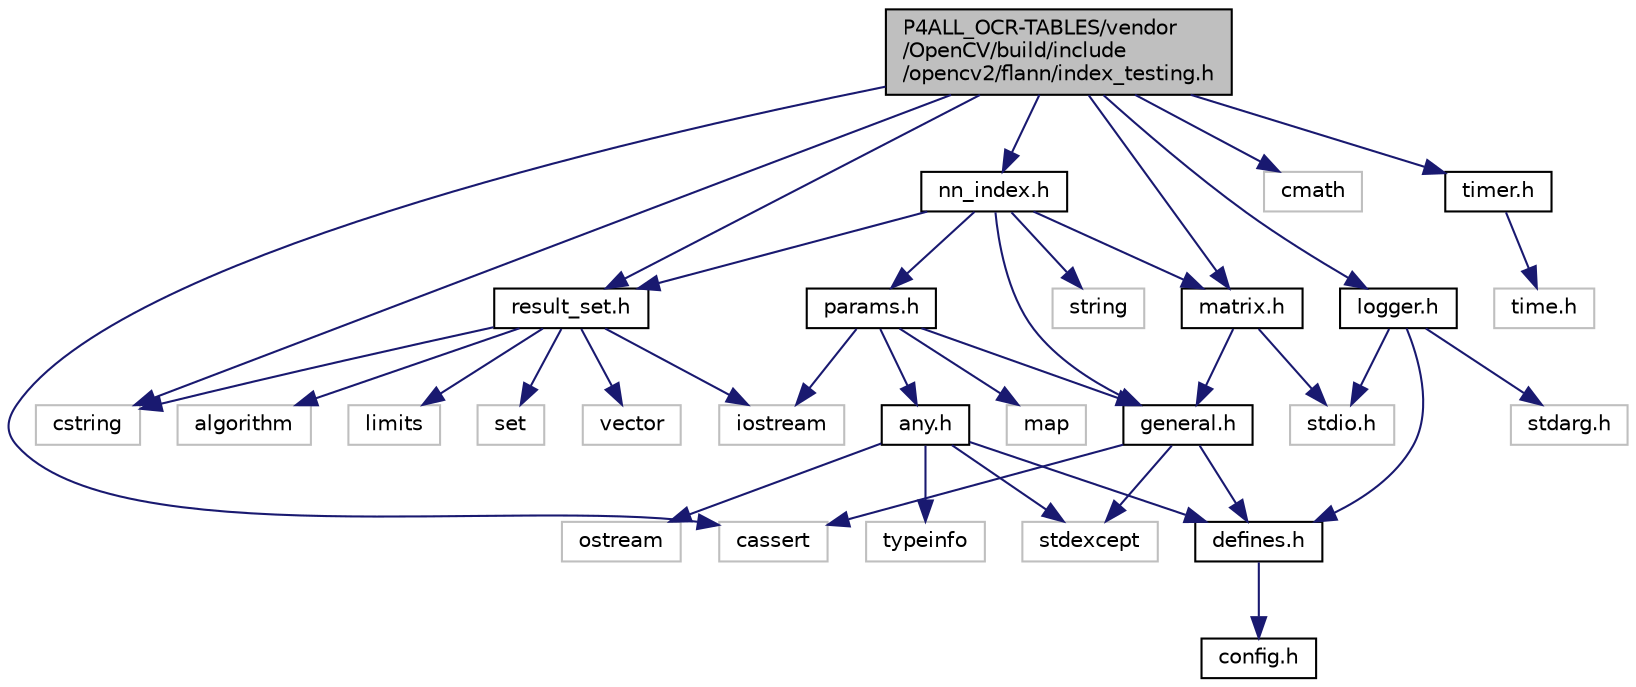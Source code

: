 digraph "P4ALL_OCR-TABLES/vendor/OpenCV/build/include/opencv2/flann/index_testing.h"
{
 // LATEX_PDF_SIZE
  edge [fontname="Helvetica",fontsize="10",labelfontname="Helvetica",labelfontsize="10"];
  node [fontname="Helvetica",fontsize="10",shape=record];
  Node1 [label="P4ALL_OCR-TABLES/vendor\l/OpenCV/build/include\l/opencv2/flann/index_testing.h",height=0.2,width=0.4,color="black", fillcolor="grey75", style="filled", fontcolor="black",tooltip=" "];
  Node1 -> Node2 [color="midnightblue",fontsize="10",style="solid",fontname="Helvetica"];
  Node2 [label="cstring",height=0.2,width=0.4,color="grey75", fillcolor="white", style="filled",tooltip=" "];
  Node1 -> Node3 [color="midnightblue",fontsize="10",style="solid",fontname="Helvetica"];
  Node3 [label="cassert",height=0.2,width=0.4,color="grey75", fillcolor="white", style="filled",tooltip=" "];
  Node1 -> Node4 [color="midnightblue",fontsize="10",style="solid",fontname="Helvetica"];
  Node4 [label="cmath",height=0.2,width=0.4,color="grey75", fillcolor="white", style="filled",tooltip=" "];
  Node1 -> Node5 [color="midnightblue",fontsize="10",style="solid",fontname="Helvetica"];
  Node5 [label="matrix.h",height=0.2,width=0.4,color="black", fillcolor="white", style="filled",URL="$matrix_8h.html",tooltip=" "];
  Node5 -> Node6 [color="midnightblue",fontsize="10",style="solid",fontname="Helvetica"];
  Node6 [label="stdio.h",height=0.2,width=0.4,color="grey75", fillcolor="white", style="filled",tooltip=" "];
  Node5 -> Node7 [color="midnightblue",fontsize="10",style="solid",fontname="Helvetica"];
  Node7 [label="general.h",height=0.2,width=0.4,color="black", fillcolor="white", style="filled",URL="$general_8h.html",tooltip=" "];
  Node7 -> Node8 [color="midnightblue",fontsize="10",style="solid",fontname="Helvetica"];
  Node8 [label="defines.h",height=0.2,width=0.4,color="black", fillcolor="white", style="filled",URL="$defines_8h.html",tooltip=" "];
  Node8 -> Node9 [color="midnightblue",fontsize="10",style="solid",fontname="Helvetica"];
  Node9 [label="config.h",height=0.2,width=0.4,color="black", fillcolor="white", style="filled",URL="$_open_c_v_2build_2include_2opencv2_2flann_2config_8h.html",tooltip=" "];
  Node7 -> Node10 [color="midnightblue",fontsize="10",style="solid",fontname="Helvetica"];
  Node10 [label="stdexcept",height=0.2,width=0.4,color="grey75", fillcolor="white", style="filled",tooltip=" "];
  Node7 -> Node3 [color="midnightblue",fontsize="10",style="solid",fontname="Helvetica"];
  Node1 -> Node11 [color="midnightblue",fontsize="10",style="solid",fontname="Helvetica"];
  Node11 [label="nn_index.h",height=0.2,width=0.4,color="black", fillcolor="white", style="filled",URL="$nn__index_8h.html",tooltip=" "];
  Node11 -> Node12 [color="midnightblue",fontsize="10",style="solid",fontname="Helvetica"];
  Node12 [label="string",height=0.2,width=0.4,color="grey75", fillcolor="white", style="filled",tooltip=" "];
  Node11 -> Node7 [color="midnightblue",fontsize="10",style="solid",fontname="Helvetica"];
  Node11 -> Node5 [color="midnightblue",fontsize="10",style="solid",fontname="Helvetica"];
  Node11 -> Node13 [color="midnightblue",fontsize="10",style="solid",fontname="Helvetica"];
  Node13 [label="result_set.h",height=0.2,width=0.4,color="black", fillcolor="white", style="filled",URL="$result__set_8h.html",tooltip=" "];
  Node13 -> Node14 [color="midnightblue",fontsize="10",style="solid",fontname="Helvetica"];
  Node14 [label="algorithm",height=0.2,width=0.4,color="grey75", fillcolor="white", style="filled",tooltip=" "];
  Node13 -> Node2 [color="midnightblue",fontsize="10",style="solid",fontname="Helvetica"];
  Node13 -> Node15 [color="midnightblue",fontsize="10",style="solid",fontname="Helvetica"];
  Node15 [label="iostream",height=0.2,width=0.4,color="grey75", fillcolor="white", style="filled",tooltip=" "];
  Node13 -> Node16 [color="midnightblue",fontsize="10",style="solid",fontname="Helvetica"];
  Node16 [label="limits",height=0.2,width=0.4,color="grey75", fillcolor="white", style="filled",tooltip=" "];
  Node13 -> Node17 [color="midnightblue",fontsize="10",style="solid",fontname="Helvetica"];
  Node17 [label="set",height=0.2,width=0.4,color="grey75", fillcolor="white", style="filled",tooltip=" "];
  Node13 -> Node18 [color="midnightblue",fontsize="10",style="solid",fontname="Helvetica"];
  Node18 [label="vector",height=0.2,width=0.4,color="grey75", fillcolor="white", style="filled",tooltip=" "];
  Node11 -> Node19 [color="midnightblue",fontsize="10",style="solid",fontname="Helvetica"];
  Node19 [label="params.h",height=0.2,width=0.4,color="black", fillcolor="white", style="filled",URL="$params_8h.html",tooltip=" "];
  Node19 -> Node20 [color="midnightblue",fontsize="10",style="solid",fontname="Helvetica"];
  Node20 [label="any.h",height=0.2,width=0.4,color="black", fillcolor="white", style="filled",URL="$any_8h.html",tooltip=" "];
  Node20 -> Node8 [color="midnightblue",fontsize="10",style="solid",fontname="Helvetica"];
  Node20 -> Node10 [color="midnightblue",fontsize="10",style="solid",fontname="Helvetica"];
  Node20 -> Node21 [color="midnightblue",fontsize="10",style="solid",fontname="Helvetica"];
  Node21 [label="ostream",height=0.2,width=0.4,color="grey75", fillcolor="white", style="filled",tooltip=" "];
  Node20 -> Node22 [color="midnightblue",fontsize="10",style="solid",fontname="Helvetica"];
  Node22 [label="typeinfo",height=0.2,width=0.4,color="grey75", fillcolor="white", style="filled",tooltip=" "];
  Node19 -> Node7 [color="midnightblue",fontsize="10",style="solid",fontname="Helvetica"];
  Node19 -> Node15 [color="midnightblue",fontsize="10",style="solid",fontname="Helvetica"];
  Node19 -> Node23 [color="midnightblue",fontsize="10",style="solid",fontname="Helvetica"];
  Node23 [label="map",height=0.2,width=0.4,color="grey75", fillcolor="white", style="filled",tooltip=" "];
  Node1 -> Node13 [color="midnightblue",fontsize="10",style="solid",fontname="Helvetica"];
  Node1 -> Node24 [color="midnightblue",fontsize="10",style="solid",fontname="Helvetica"];
  Node24 [label="logger.h",height=0.2,width=0.4,color="black", fillcolor="white", style="filled",URL="$logger_8h.html",tooltip=" "];
  Node24 -> Node6 [color="midnightblue",fontsize="10",style="solid",fontname="Helvetica"];
  Node24 -> Node25 [color="midnightblue",fontsize="10",style="solid",fontname="Helvetica"];
  Node25 [label="stdarg.h",height=0.2,width=0.4,color="grey75", fillcolor="white", style="filled",tooltip=" "];
  Node24 -> Node8 [color="midnightblue",fontsize="10",style="solid",fontname="Helvetica"];
  Node1 -> Node26 [color="midnightblue",fontsize="10",style="solid",fontname="Helvetica"];
  Node26 [label="timer.h",height=0.2,width=0.4,color="black", fillcolor="white", style="filled",URL="$timer_8h.html",tooltip=" "];
  Node26 -> Node27 [color="midnightblue",fontsize="10",style="solid",fontname="Helvetica"];
  Node27 [label="time.h",height=0.2,width=0.4,color="grey75", fillcolor="white", style="filled",tooltip=" "];
}
